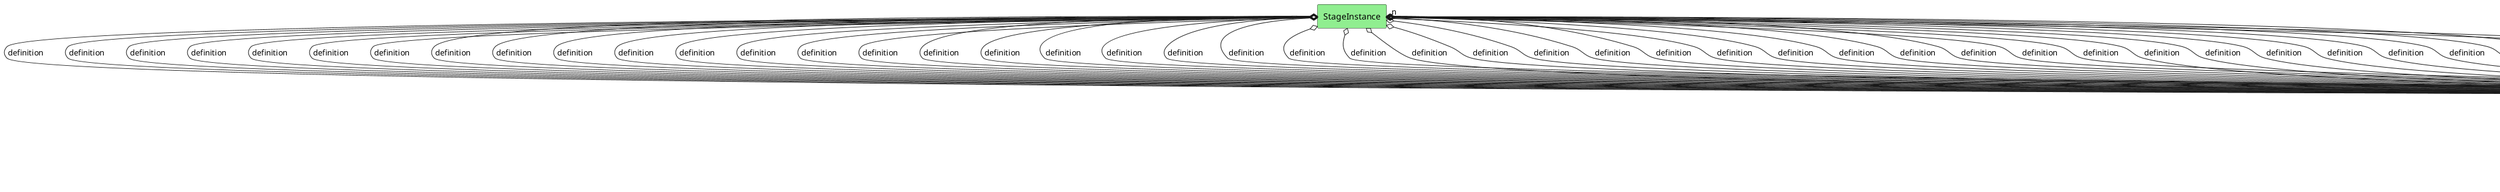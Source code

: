 @startuml

class "Stage" as Model {
 string name

 
}

rectangle "StageInstance" as StageInstance #lightblue {
}

Model o--> "n" StageInstance : instances


rectangle "Step" as Step #lightblue {
}

Model *--> "n" Step : steps


rectangle "Environment" as Environment #lightblue {
}

Model o--> "1" Environment : environment




    rectangle "Pipeline" as Pipeline #lightgreen {
    }
    
        Pipeline   *--> "n" Model : "stages"
    
    rectangle "StageInstance" as StageInstance #lightgreen {
    }
    
        StageInstance   o--> "1" Model : "definition"
    
    rectangle "Step" as Step #lightgreen {
    }
    
        Step   o--> "1" Model : "stage"
    
    rectangle "StepInstance" as StepInstance #lightgreen {
    }
    
        StepInstance   o--> "1" Model : "stage"
    
    rectangle "Pipeline" as Pipeline #lightgreen {
    }
    
        Pipeline   *--> "n" Model : "stages"
    
    rectangle "StageInstance" as StageInstance #lightgreen {
    }
    
        StageInstance   o--> "1" Model : "definition"
    
    rectangle "Step" as Step #lightgreen {
    }
    
        Step   o--> "1" Model : "stage"
    
    rectangle "StepInstance" as StepInstance #lightgreen {
    }
    
        StepInstance   o--> "1" Model : "stage"
    
    rectangle "Pipeline" as Pipeline #lightgreen {
    }
    
        Pipeline   *--> "n" Model : "stages"
    
    rectangle "StageInstance" as StageInstance #lightgreen {
    }
    
        StageInstance   o--> "1" Model : "definition"
    
    rectangle "Step" as Step #lightgreen {
    }
    
        Step   o--> "1" Model : "stage"
    
    rectangle "StepInstance" as StepInstance #lightgreen {
    }
    
        StepInstance   o--> "1" Model : "stage"
    
    rectangle "Pipeline" as Pipeline #lightgreen {
    }
    
        Pipeline   *--> "n" Model : "stages"
    
    rectangle "StageInstance" as StageInstance #lightgreen {
    }
    
        StageInstance   o--> "1" Model : "definition"
    
    rectangle "Step" as Step #lightgreen {
    }
    
        Step   o--> "1" Model : "stage"
    
    rectangle "StepInstance" as StepInstance #lightgreen {
    }
    
        StepInstance   o--> "1" Model : "stage"
    
    rectangle "Pipeline" as Pipeline #lightgreen {
    }
    
        Pipeline   *--> "n" Model : "stages"
    
    rectangle "StageInstance" as StageInstance #lightgreen {
    }
    
        StageInstance   o--> "1" Model : "definition"
    
    rectangle "Step" as Step #lightgreen {
    }
    
        Step   o--> "1" Model : "stage"
    
    rectangle "StepInstance" as StepInstance #lightgreen {
    }
    
        StepInstance   o--> "1" Model : "stage"
    
    rectangle "Pipeline" as Pipeline #lightgreen {
    }
    
        Pipeline   *--> "n" Model : "stages"
    
    rectangle "StageInstance" as StageInstance #lightgreen {
    }
    
        StageInstance   o--> "1" Model : "definition"
    
    rectangle "Step" as Step #lightgreen {
    }
    
        Step   o--> "1" Model : "stage"
    
    rectangle "StepInstance" as StepInstance #lightgreen {
    }
    
        StepInstance   o--> "1" Model : "stage"
    
    rectangle "Pipeline" as Pipeline #lightgreen {
    }
    
        Pipeline   *--> "n" Model : "stages"
    
    rectangle "StageInstance" as StageInstance #lightgreen {
    }
    
        StageInstance   o--> "1" Model : "definition"
    
    rectangle "Step" as Step #lightgreen {
    }
    
        Step   o--> "1" Model : "stage"
    
    rectangle "StepInstance" as StepInstance #lightgreen {
    }
    
        StepInstance   o--> "1" Model : "stage"
    
    rectangle "Pipeline" as Pipeline #lightgreen {
    }
    
        Pipeline   *--> "n" Model : "stages"
    
    rectangle "StageInstance" as StageInstance #lightgreen {
    }
    
        StageInstance   o--> "1" Model : "definition"
    
    rectangle "Step" as Step #lightgreen {
    }
    
        Step   o--> "1" Model : "stage"
    
    rectangle "StepInstance" as StepInstance #lightgreen {
    }
    
        StepInstance   o--> "1" Model : "stage"
    
    rectangle "Pipeline" as Pipeline #lightgreen {
    }
    
        Pipeline   *--> "n" Model : "stages"
    
    rectangle "StageInstance" as StageInstance #lightgreen {
    }
    
        StageInstance   o--> "1" Model : "definition"
    
    rectangle "Step" as Step #lightgreen {
    }
    
        Step   o--> "1" Model : "stage"
    
    rectangle "StepInstance" as StepInstance #lightgreen {
    }
    
        StepInstance   o--> "1" Model : "stage"
    
    rectangle "Pipeline" as Pipeline #lightgreen {
    }
    
        Pipeline   *--> "n" Model : "stages"
    
    rectangle "StageInstance" as StageInstance #lightgreen {
    }
    
        StageInstance   o--> "1" Model : "definition"
    
    rectangle "Step" as Step #lightgreen {
    }
    
        Step   o--> "1" Model : "stage"
    
    rectangle "StepInstance" as StepInstance #lightgreen {
    }
    
        StepInstance   o--> "1" Model : "stage"
    
    rectangle "Pipeline" as Pipeline #lightgreen {
    }
    
        Pipeline   *--> "n" Model : "stages"
    
    rectangle "StageInstance" as StageInstance #lightgreen {
    }
    
        StageInstance   o--> "1" Model : "definition"
    
    rectangle "Step" as Step #lightgreen {
    }
    
        Step   o--> "1" Model : "stage"
    
    rectangle "StepInstance" as StepInstance #lightgreen {
    }
    
        StepInstance   o--> "1" Model : "stage"
    
    rectangle "Pipeline" as Pipeline #lightgreen {
    }
    
        Pipeline   *--> "n" Model : "stages"
    
    rectangle "StageInstance" as StageInstance #lightgreen {
    }
    
        StageInstance   o--> "1" Model : "definition"
    
    rectangle "Step" as Step #lightgreen {
    }
    
        Step   o--> "1" Model : "stage"
    
    rectangle "StepInstance" as StepInstance #lightgreen {
    }
    
        StepInstance   o--> "1" Model : "stage"
    
    rectangle "Pipeline" as Pipeline #lightgreen {
    }
    
        Pipeline   *--> "n" Model : "stages"
    
    rectangle "StageInstance" as StageInstance #lightgreen {
    }
    
        StageInstance   o--> "1" Model : "definition"
    
    rectangle "Step" as Step #lightgreen {
    }
    
        Step   o--> "1" Model : "stage"
    
    rectangle "StepInstance" as StepInstance #lightgreen {
    }
    
        StepInstance   o--> "1" Model : "stage"
    
    rectangle "Pipeline" as Pipeline #lightgreen {
    }
    
        Pipeline   *--> "n" Model : "stages"
    
    rectangle "StageInstance" as StageInstance #lightgreen {
    }
    
        StageInstance   o--> "1" Model : "definition"
    
    rectangle "Step" as Step #lightgreen {
    }
    
        Step   o--> "1" Model : "stage"
    
    rectangle "StepInstance" as StepInstance #lightgreen {
    }
    
        StepInstance   o--> "1" Model : "stage"
    
    rectangle "Pipeline" as Pipeline #lightgreen {
    }
    
        Pipeline   *--> "n" Model : "stages"
    
    rectangle "StageInstance" as StageInstance #lightgreen {
    }
    
        StageInstance   o--> "1" Model : "definition"
    
    rectangle "Step" as Step #lightgreen {
    }
    
        Step   o--> "1" Model : "stage"
    
    rectangle "StepInstance" as StepInstance #lightgreen {
    }
    
        StepInstance   o--> "1" Model : "stage"
    
    rectangle "Pipeline" as Pipeline #lightgreen {
    }
    
        Pipeline   *--> "n" Model : "stages"
    
    rectangle "StageInstance" as StageInstance #lightgreen {
    }
    
        StageInstance   o--> "1" Model : "definition"
    
    rectangle "Step" as Step #lightgreen {
    }
    
        Step   o--> "1" Model : "stage"
    
    rectangle "StepInstance" as StepInstance #lightgreen {
    }
    
        StepInstance   o--> "1" Model : "stage"
    
    rectangle "Pipeline" as Pipeline #lightgreen {
    }
    
        Pipeline   *--> "n" Model : "stages"
    
    rectangle "StageInstance" as StageInstance #lightgreen {
    }
    
        StageInstance   o--> "1" Model : "definition"
    
    rectangle "Step" as Step #lightgreen {
    }
    
        Step   o--> "1" Model : "stage"
    
    rectangle "StepInstance" as StepInstance #lightgreen {
    }
    
        StepInstance   o--> "1" Model : "stage"
    
    rectangle "Pipeline" as Pipeline #lightgreen {
    }
    
        Pipeline   *--> "n" Model : "stages"
    
    rectangle "StageInstance" as StageInstance #lightgreen {
    }
    
        StageInstance   o--> "1" Model : "definition"
    
    rectangle "Step" as Step #lightgreen {
    }
    
        Step   o--> "1" Model : "stage"
    
    rectangle "StepInstance" as StepInstance #lightgreen {
    }
    
        StepInstance   o--> "1" Model : "stage"
    
    rectangle "Pipeline" as Pipeline #lightgreen {
    }
    
        Pipeline   *--> "n" Model : "stages"
    
    rectangle "StageInstance" as StageInstance #lightgreen {
    }
    
        StageInstance   o--> "1" Model : "definition"
    
    rectangle "Step" as Step #lightgreen {
    }
    
        Step   o--> "1" Model : "stage"
    
    rectangle "StepInstance" as StepInstance #lightgreen {
    }
    
        StepInstance   o--> "1" Model : "stage"
    
    rectangle "Pipeline" as Pipeline #lightgreen {
    }
    
        Pipeline   *--> "n" Model : "stages"
    
    rectangle "StageInstance" as StageInstance #lightgreen {
    }
    
        StageInstance   o--> "1" Model : "definition"
    
    rectangle "Step" as Step #lightgreen {
    }
    
        Step   o--> "1" Model : "stage"
    
    rectangle "StepInstance" as StepInstance #lightgreen {
    }
    
        StepInstance   o--> "1" Model : "stage"
    
    rectangle "Pipeline" as Pipeline #lightgreen {
    }
    
        Pipeline   *--> "n" Model : "stages"
    
    rectangle "StageInstance" as StageInstance #lightgreen {
    }
    
        StageInstance   o--> "1" Model : "definition"
    
    rectangle "Step" as Step #lightgreen {
    }
    
        Step   o--> "1" Model : "stage"
    
    rectangle "StepInstance" as StepInstance #lightgreen {
    }
    
        StepInstance   o--> "1" Model : "stage"
    
    rectangle "Pipeline" as Pipeline #lightgreen {
    }
    
        Pipeline   *--> "n" Model : "stages"
    
    rectangle "StageInstance" as StageInstance #lightgreen {
    }
    
        StageInstance   o--> "1" Model : "definition"
    
    rectangle "Step" as Step #lightgreen {
    }
    
        Step   o--> "1" Model : "stage"
    
    rectangle "StepInstance" as StepInstance #lightgreen {
    }
    
        StepInstance   o--> "1" Model : "stage"
    
    rectangle "Pipeline" as Pipeline #lightgreen {
    }
    
        Pipeline   *--> "n" Model : "stages"
    
    rectangle "StageInstance" as StageInstance #lightgreen {
    }
    
        StageInstance   o--> "1" Model : "definition"
    
    rectangle "Step" as Step #lightgreen {
    }
    
        Step   o--> "1" Model : "stage"
    
    rectangle "StepInstance" as StepInstance #lightgreen {
    }
    
        StepInstance   o--> "1" Model : "stage"
    
    rectangle "Pipeline" as Pipeline #lightgreen {
    }
    
        Pipeline   *--> "n" Model : "stages"
    
    rectangle "StageInstance" as StageInstance #lightgreen {
    }
    
        StageInstance   o--> "1" Model : "definition"
    
    rectangle "Step" as Step #lightgreen {
    }
    
        Step   o--> "1" Model : "stage"
    
    rectangle "StepInstance" as StepInstance #lightgreen {
    }
    
        StepInstance   o--> "1" Model : "stage"
    
    rectangle "Pipeline" as Pipeline #lightgreen {
    }
    
        Pipeline   *--> "n" Model : "stages"
    
    rectangle "StageInstance" as StageInstance #lightgreen {
    }
    
        StageInstance   o--> "1" Model : "definition"
    
    rectangle "Step" as Step #lightgreen {
    }
    
        Step   o--> "1" Model : "stage"
    
    rectangle "StepInstance" as StepInstance #lightgreen {
    }
    
        StepInstance   o--> "1" Model : "stage"
    
    rectangle "Pipeline" as Pipeline #lightgreen {
    }
    
        Pipeline   *--> "n" Model : "stages"
    
    rectangle "StageInstance" as StageInstance #lightgreen {
    }
    
        StageInstance   o--> "1" Model : "definition"
    
    rectangle "Step" as Step #lightgreen {
    }
    
        Step   o--> "1" Model : "stage"
    
    rectangle "StepInstance" as StepInstance #lightgreen {
    }
    
        StepInstance   o--> "1" Model : "stage"
    
    rectangle "Pipeline" as Pipeline #lightgreen {
    }
    
        Pipeline   *--> "n" Model : "stages"
    
    rectangle "StageInstance" as StageInstance #lightgreen {
    }
    
        StageInstance   o--> "1" Model : "definition"
    
    rectangle "Step" as Step #lightgreen {
    }
    
        Step   o--> "1" Model : "stage"
    
    rectangle "StepInstance" as StepInstance #lightgreen {
    }
    
        StepInstance   o--> "1" Model : "stage"
    
    rectangle "Pipeline" as Pipeline #lightgreen {
    }
    
        Pipeline   *--> "n" Model : "stages"
    
    rectangle "StageInstance" as StageInstance #lightgreen {
    }
    
        StageInstance   o--> "1" Model : "definition"
    
    rectangle "Step" as Step #lightgreen {
    }
    
        Step   o--> "1" Model : "stage"
    
    rectangle "StepInstance" as StepInstance #lightgreen {
    }
    
        StepInstance   o--> "1" Model : "stage"
    
    rectangle "Pipeline" as Pipeline #lightgreen {
    }
    
        Pipeline   *--> "n" Model : "stages"
    
    rectangle "StageInstance" as StageInstance #lightgreen {
    }
    
        StageInstance   o--> "1" Model : "definition"
    
    rectangle "Step" as Step #lightgreen {
    }
    
        Step   o--> "1" Model : "stage"
    
    rectangle "StepInstance" as StepInstance #lightgreen {
    }
    
        StepInstance   o--> "1" Model : "stage"
    
    rectangle "Pipeline" as Pipeline #lightgreen {
    }
    
        Pipeline   *--> "n" Model : "stages"
    
    rectangle "StageInstance" as StageInstance #lightgreen {
    }
    
        StageInstance   o--> "1" Model : "definition"
    
    rectangle "Step" as Step #lightgreen {
    }
    
        Step   o--> "1" Model : "stage"
    
    rectangle "StepInstance" as StepInstance #lightgreen {
    }
    
        StepInstance   o--> "1" Model : "stage"
    
    rectangle "Pipeline" as Pipeline #lightgreen {
    }
    
        Pipeline   *--> "n" Model : "stages"
    
    rectangle "StageInstance" as StageInstance #lightgreen {
    }
    
        StageInstance   o--> "1" Model : "definition"
    
    rectangle "Step" as Step #lightgreen {
    }
    
        Step   o--> "1" Model : "stage"
    
    rectangle "StepInstance" as StepInstance #lightgreen {
    }
    
        StepInstance   o--> "1" Model : "stage"
    
    rectangle "Pipeline" as Pipeline #lightgreen {
    }
    
        Pipeline   *--> "n" Model : "stages"
    
    rectangle "StageInstance" as StageInstance #lightgreen {
    }
    
        StageInstance   o--> "1" Model : "definition"
    
    rectangle "Step" as Step #lightgreen {
    }
    
        Step   o--> "1" Model : "stage"
    
    rectangle "StepInstance" as StepInstance #lightgreen {
    }
    
        StepInstance   o--> "1" Model : "stage"
    
    rectangle "Pipeline" as Pipeline #lightgreen {
    }
    
        Pipeline   *--> "n" Model : "stages"
    
    rectangle "StageInstance" as StageInstance #lightgreen {
    }
    
        StageInstance   o--> "1" Model : "definition"
    
    rectangle "Step" as Step #lightgreen {
    }
    
        Step   o--> "1" Model : "stage"
    
    rectangle "StepInstance" as StepInstance #lightgreen {
    }
    
        StepInstance   o--> "1" Model : "stage"
    
    rectangle "Pipeline" as Pipeline #lightgreen {
    }
    
        Pipeline   *--> "n" Model : "stages"
    
    rectangle "StageInstance" as StageInstance #lightgreen {
    }
    
        StageInstance   o--> "1" Model : "definition"
    
    rectangle "Step" as Step #lightgreen {
    }
    
        Step   o--> "1" Model : "stage"
    
    rectangle "StepInstance" as StepInstance #lightgreen {
    }
    
        StepInstance   o--> "1" Model : "stage"
    
    rectangle "Pipeline" as Pipeline #lightgreen {
    }
    
        Pipeline   *--> "n" Model : "stages"
    
    rectangle "StageInstance" as StageInstance #lightgreen {
    }
    
        StageInstance   o--> "1" Model : "definition"
    
    rectangle "Step" as Step #lightgreen {
    }
    
        Step   o--> "1" Model : "stage"
    
    rectangle "StepInstance" as StepInstance #lightgreen {
    }
    
        StepInstance   o--> "1" Model : "stage"
    
    rectangle "Pipeline" as Pipeline #lightgreen {
    }
    
        Pipeline   *--> "n" Model : "stages"
    
    rectangle "StageInstance" as StageInstance #lightgreen {
    }
    
        StageInstance   o--> "1" Model : "definition"
    
    rectangle "Step" as Step #lightgreen {
    }
    
        Step   o--> "1" Model : "stage"
    
    rectangle "StepInstance" as StepInstance #lightgreen {
    }
    
        StepInstance   o--> "1" Model : "stage"
    
    rectangle "Pipeline" as Pipeline #lightgreen {
    }
    
        Pipeline   *--> "n" Model : "stages"
    
    rectangle "StageInstance" as StageInstance #lightgreen {
    }
    
        StageInstance   o--> "1" Model : "definition"
    
    rectangle "Step" as Step #lightgreen {
    }
    
        Step   o--> "1" Model : "stage"
    
    rectangle "StepInstance" as StepInstance #lightgreen {
    }
    
        StepInstance   o--> "1" Model : "stage"
    
    rectangle "Pipeline" as Pipeline #lightgreen {
    }
    
        Pipeline   *--> "n" Model : "stages"
    
    rectangle "StageInstance" as StageInstance #lightgreen {
    }
    
        StageInstance   o--> "1" Model : "definition"
    
    rectangle "Step" as Step #lightgreen {
    }
    
        Step   o--> "1" Model : "stage"
    
    rectangle "StepInstance" as StepInstance #lightgreen {
    }
    
        StepInstance   o--> "1" Model : "stage"
    
    rectangle "Pipeline" as Pipeline #lightgreen {
    }
    
        Pipeline   *--> "n" Model : "stages"
    
    rectangle "StageInstance" as StageInstance #lightgreen {
    }
    
        StageInstance   o--> "1" Model : "definition"
    
    rectangle "Step" as Step #lightgreen {
    }
    
        Step   o--> "1" Model : "stage"
    
    rectangle "StepInstance" as StepInstance #lightgreen {
    }
    
        StepInstance   o--> "1" Model : "stage"
    
    rectangle "Pipeline" as Pipeline #lightgreen {
    }
    
        Pipeline   *--> "n" Model : "stages"
    
    rectangle "StageInstance" as StageInstance #lightgreen {
    }
    
        StageInstance   o--> "1" Model : "definition"
    
    rectangle "Step" as Step #lightgreen {
    }
    
        Step   o--> "1" Model : "stage"
    
    rectangle "StepInstance" as StepInstance #lightgreen {
    }
    
        StepInstance   o--> "1" Model : "stage"
    
    rectangle "Pipeline" as Pipeline #lightgreen {
    }
    
        Pipeline   *--> "n" Model : "stages"
    
    rectangle "StageInstance" as StageInstance #lightgreen {
    }
    
        StageInstance   o--> "1" Model : "definition"
    
    rectangle "Step" as Step #lightgreen {
    }
    
        Step   o--> "1" Model : "stage"
    
    rectangle "StepInstance" as StepInstance #lightgreen {
    }
    
        StepInstance   o--> "1" Model : "stage"
    
    rectangle "Pipeline" as Pipeline #lightgreen {
    }
    
        Pipeline   *--> "n" Model : "stages"
    
    rectangle "StageInstance" as StageInstance #lightgreen {
    }
    
        StageInstance   o--> "1" Model : "definition"
    
    rectangle "Step" as Step #lightgreen {
    }
    
        Step   o--> "1" Model : "stage"
    
    rectangle "StepInstance" as StepInstance #lightgreen {
    }
    
        StepInstance   o--> "1" Model : "stage"
    
    rectangle "Pipeline" as Pipeline #lightgreen {
    }
    
        Pipeline   *--> "n" Model : "stages"
    
    rectangle "StageInstance" as StageInstance #lightgreen {
    }
    
        StageInstance   o--> "1" Model : "definition"
    
    rectangle "Step" as Step #lightgreen {
    }
    
        Step   o--> "1" Model : "stage"
    
    rectangle "StepInstance" as StepInstance #lightgreen {
    }
    
        StepInstance   o--> "1" Model : "stage"
    
    rectangle "Pipeline" as Pipeline #lightgreen {
    }
    
        Pipeline   *--> "n" Model : "stages"
    
    rectangle "StageInstance" as StageInstance #lightgreen {
    }
    
        StageInstance   o--> "1" Model : "definition"
    
    rectangle "Step" as Step #lightgreen {
    }
    
        Step   o--> "1" Model : "stage"
    
    rectangle "StepInstance" as StepInstance #lightgreen {
    }
    
        StepInstance   o--> "1" Model : "stage"
    

@enduml
